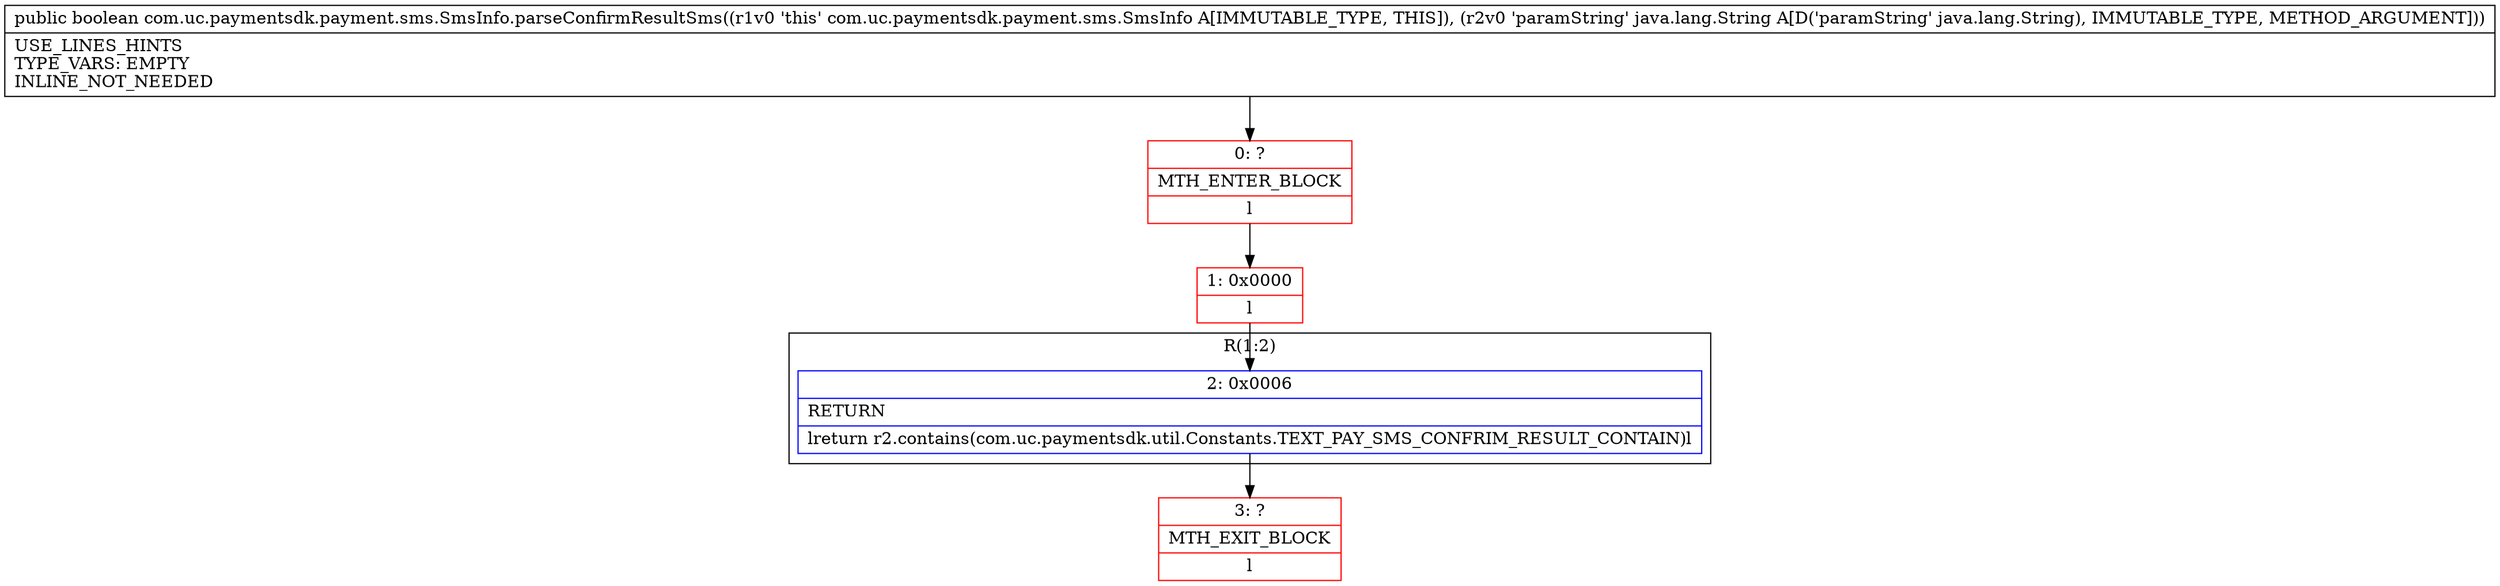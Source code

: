 digraph "CFG forcom.uc.paymentsdk.payment.sms.SmsInfo.parseConfirmResultSms(Ljava\/lang\/String;)Z" {
subgraph cluster_Region_1889930083 {
label = "R(1:2)";
node [shape=record,color=blue];
Node_2 [shape=record,label="{2\:\ 0x0006|RETURN\l|lreturn r2.contains(com.uc.paymentsdk.util.Constants.TEXT_PAY_SMS_CONFRIM_RESULT_CONTAIN)l}"];
}
Node_0 [shape=record,color=red,label="{0\:\ ?|MTH_ENTER_BLOCK\l|l}"];
Node_1 [shape=record,color=red,label="{1\:\ 0x0000|l}"];
Node_3 [shape=record,color=red,label="{3\:\ ?|MTH_EXIT_BLOCK\l|l}"];
MethodNode[shape=record,label="{public boolean com.uc.paymentsdk.payment.sms.SmsInfo.parseConfirmResultSms((r1v0 'this' com.uc.paymentsdk.payment.sms.SmsInfo A[IMMUTABLE_TYPE, THIS]), (r2v0 'paramString' java.lang.String A[D('paramString' java.lang.String), IMMUTABLE_TYPE, METHOD_ARGUMENT]))  | USE_LINES_HINTS\lTYPE_VARS: EMPTY\lINLINE_NOT_NEEDED\l}"];
MethodNode -> Node_0;
Node_2 -> Node_3;
Node_0 -> Node_1;
Node_1 -> Node_2;
}

